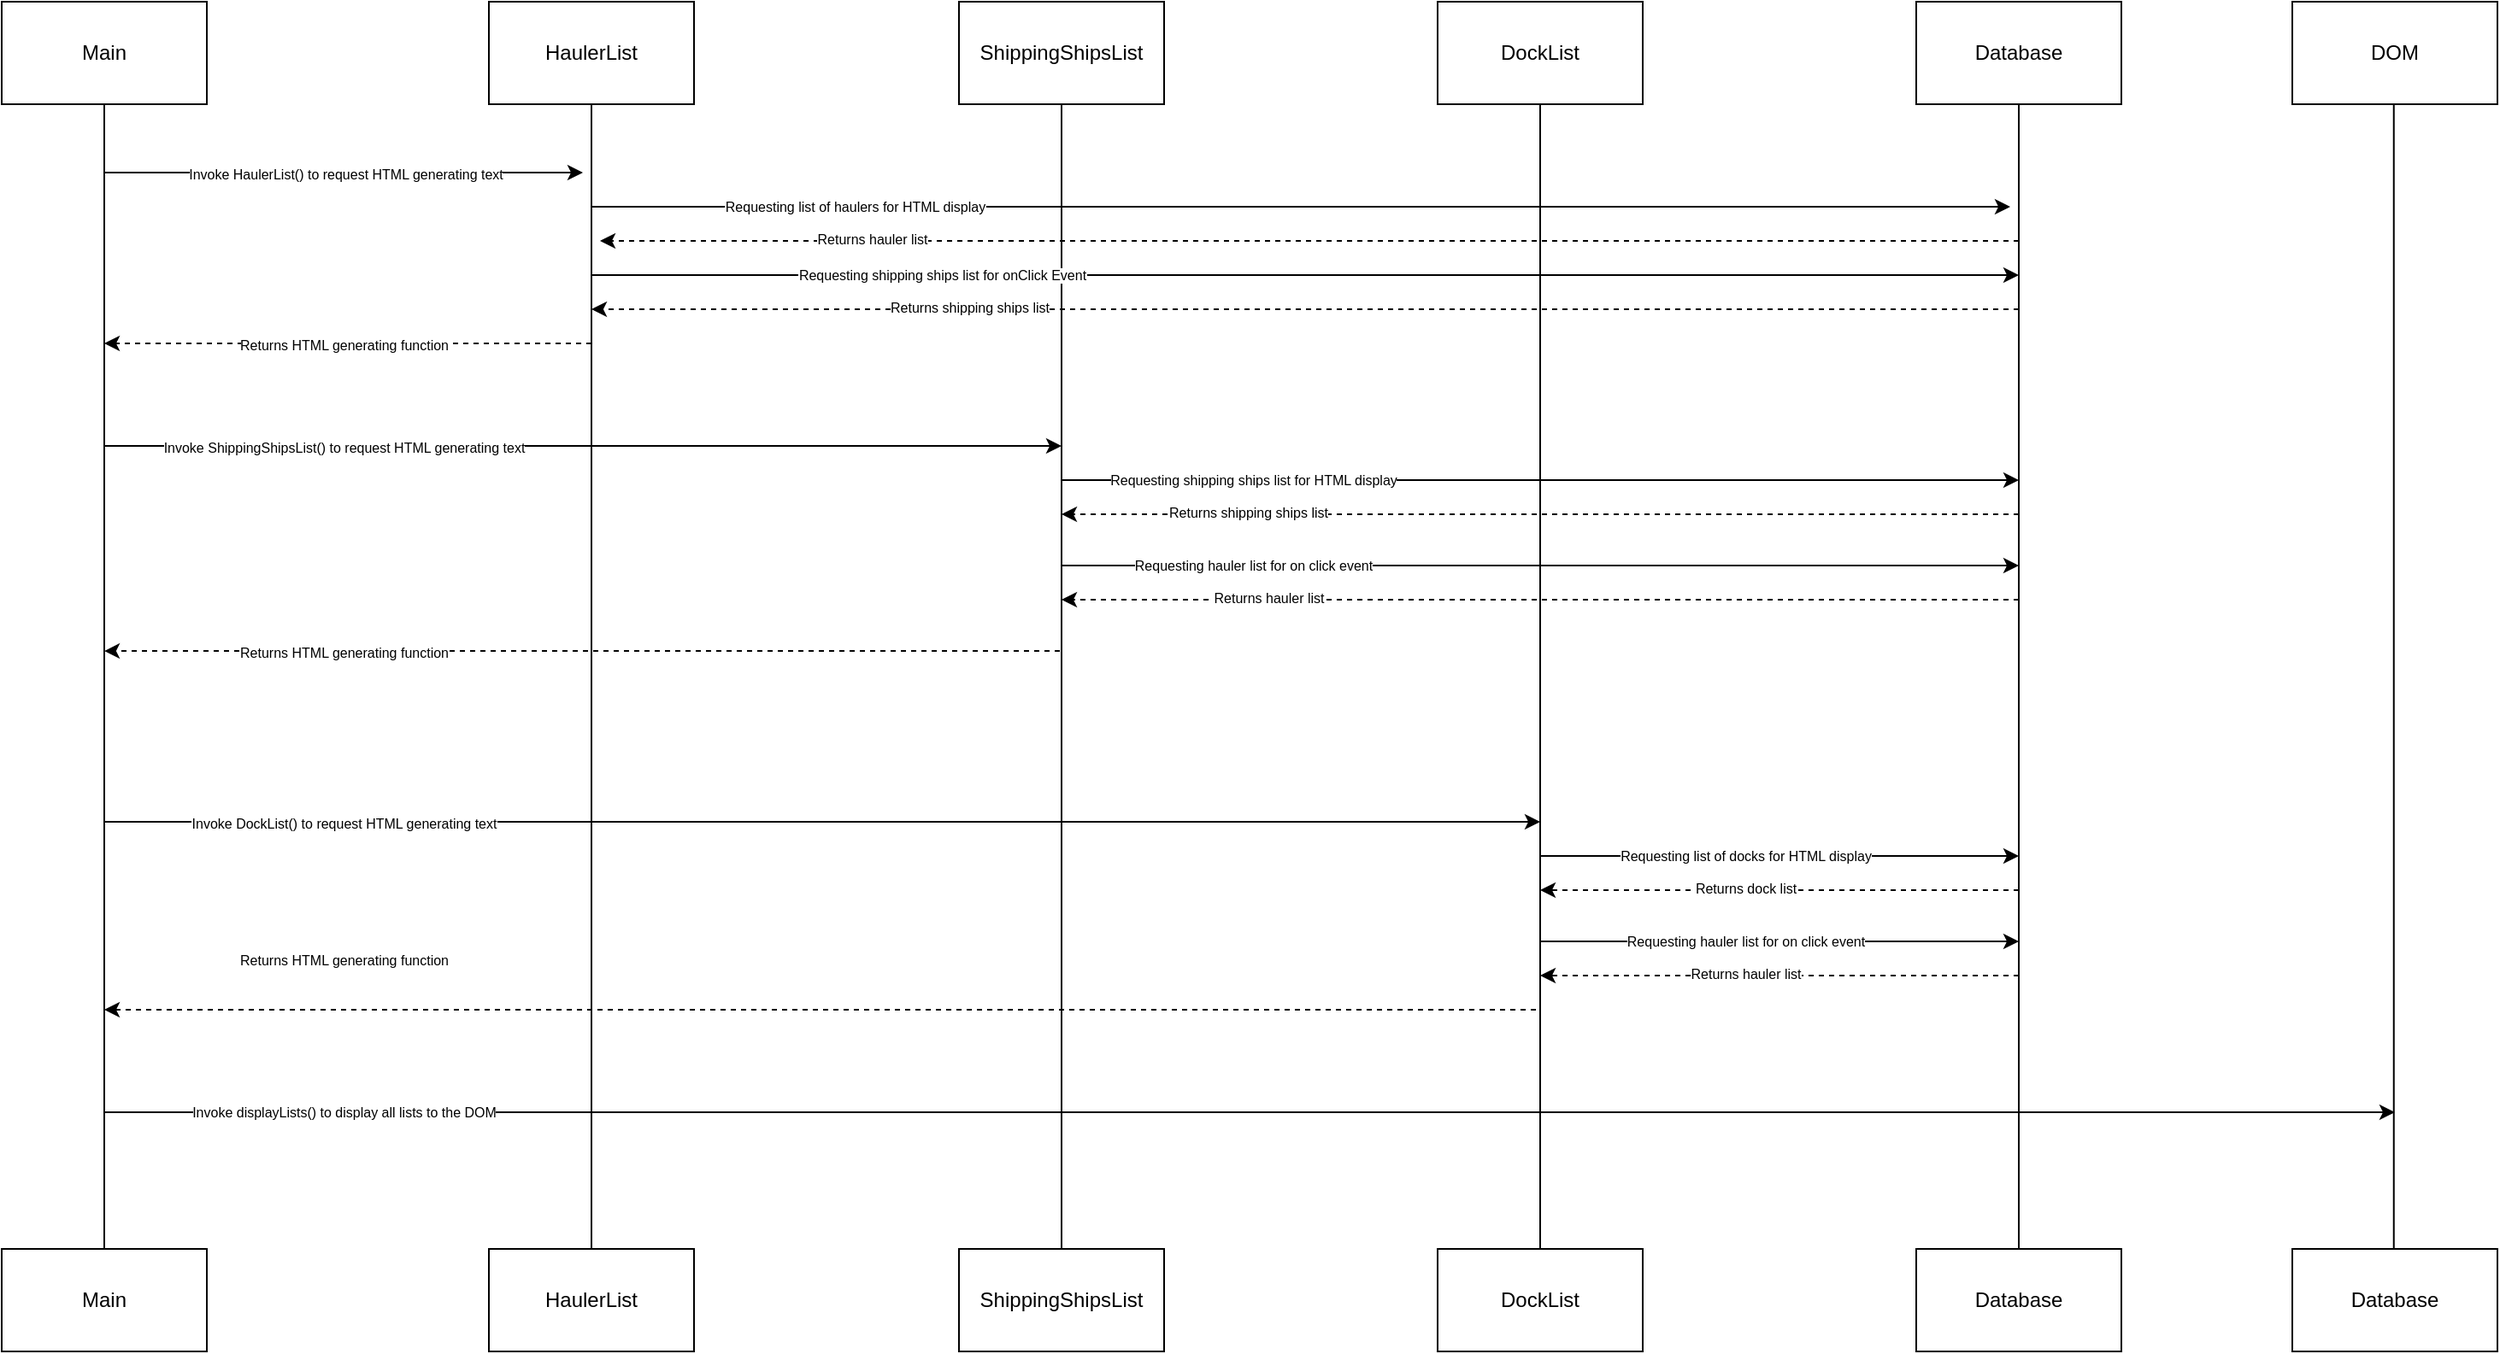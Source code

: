 <mxfile>
    <diagram id="D4BUnQSvcpvjLYHQXuB6" name="Page-1">
        <mxGraphModel dx="1661" dy="806" grid="1" gridSize="10" guides="1" tooltips="1" connect="1" arrows="1" fold="1" page="1" pageScale="1" pageWidth="850" pageHeight="1100" math="0" shadow="0">
            <root>
                <mxCell id="0"/>
                <mxCell id="1" parent="0"/>
                <mxCell id="12" style="edgeStyle=none;html=1;endArrow=none;endFill=0;" parent="1" source="2" target="3" edge="1">
                    <mxGeometry relative="1" as="geometry"/>
                </mxCell>
                <mxCell id="2" value="Main&lt;br&gt;" style="whiteSpace=wrap;html=1;" parent="1" vertex="1">
                    <mxGeometry x="80" y="90" width="120" height="60" as="geometry"/>
                </mxCell>
                <mxCell id="3" value="Main&lt;br&gt;" style="whiteSpace=wrap;html=1;" parent="1" vertex="1">
                    <mxGeometry x="80" y="820" width="120" height="60" as="geometry"/>
                </mxCell>
                <mxCell id="13" style="edgeStyle=none;html=1;entryX=0.5;entryY=0;entryDx=0;entryDy=0;endArrow=none;endFill=0;" parent="1" source="4" target="8" edge="1">
                    <mxGeometry relative="1" as="geometry"/>
                </mxCell>
                <mxCell id="4" value="ShippingShipsList" style="whiteSpace=wrap;html=1;" parent="1" vertex="1">
                    <mxGeometry x="640" y="90" width="120" height="60" as="geometry"/>
                </mxCell>
                <mxCell id="14" style="edgeStyle=none;html=1;endArrow=none;endFill=0;" parent="1" source="5" target="9" edge="1">
                    <mxGeometry relative="1" as="geometry"/>
                </mxCell>
                <mxCell id="5" value="HaulerList" style="whiteSpace=wrap;html=1;" parent="1" vertex="1">
                    <mxGeometry x="365" y="90" width="120" height="60" as="geometry"/>
                </mxCell>
                <mxCell id="15" style="edgeStyle=none;html=1;endArrow=none;endFill=0;" parent="1" source="6" target="10" edge="1">
                    <mxGeometry relative="1" as="geometry"/>
                </mxCell>
                <mxCell id="6" value="DockList" style="whiteSpace=wrap;html=1;" parent="1" vertex="1">
                    <mxGeometry x="920" y="90" width="120" height="60" as="geometry"/>
                </mxCell>
                <mxCell id="16" style="edgeStyle=none;html=1;endArrow=none;endFill=0;" parent="1" source="7" target="11" edge="1">
                    <mxGeometry relative="1" as="geometry"/>
                </mxCell>
                <mxCell id="7" value="Database" style="whiteSpace=wrap;html=1;" parent="1" vertex="1">
                    <mxGeometry x="1200" y="90" width="120" height="60" as="geometry"/>
                </mxCell>
                <mxCell id="8" value="ShippingShipsList" style="whiteSpace=wrap;html=1;" parent="1" vertex="1">
                    <mxGeometry x="640" y="820" width="120" height="60" as="geometry"/>
                </mxCell>
                <mxCell id="9" value="HaulerList" style="whiteSpace=wrap;html=1;" parent="1" vertex="1">
                    <mxGeometry x="365" y="820" width="120" height="60" as="geometry"/>
                </mxCell>
                <mxCell id="10" value="DockList" style="whiteSpace=wrap;html=1;" parent="1" vertex="1">
                    <mxGeometry x="920" y="820" width="120" height="60" as="geometry"/>
                </mxCell>
                <mxCell id="11" value="Database" style="whiteSpace=wrap;html=1;" parent="1" vertex="1">
                    <mxGeometry x="1200" y="820" width="120" height="60" as="geometry"/>
                </mxCell>
                <mxCell id="20" value="" style="edgeStyle=none;orthogonalLoop=1;jettySize=auto;html=1;" parent="1" edge="1">
                    <mxGeometry width="100" relative="1" as="geometry">
                        <mxPoint x="140" y="350" as="sourcePoint"/>
                        <mxPoint x="700" y="350" as="targetPoint"/>
                        <Array as="points"/>
                    </mxGeometry>
                </mxCell>
                <mxCell id="21" value="" style="edgeStyle=none;orthogonalLoop=1;jettySize=auto;html=1;" parent="1" edge="1">
                    <mxGeometry width="100" relative="1" as="geometry">
                        <mxPoint x="140" y="570" as="sourcePoint"/>
                        <mxPoint x="980" y="570" as="targetPoint"/>
                        <Array as="points"/>
                    </mxGeometry>
                </mxCell>
                <mxCell id="22" value="" style="edgeStyle=none;orthogonalLoop=1;jettySize=auto;html=1;" parent="1" edge="1">
                    <mxGeometry width="100" relative="1" as="geometry">
                        <mxPoint x="700" y="370" as="sourcePoint"/>
                        <mxPoint x="1260" y="370" as="targetPoint"/>
                        <Array as="points"/>
                    </mxGeometry>
                </mxCell>
                <mxCell id="63" value="Requesting shipping ships list for HTML display" style="edgeLabel;html=1;align=center;verticalAlign=middle;resizable=0;points=[];fontSize=8;" vertex="1" connectable="0" parent="22">
                    <mxGeometry x="-0.693" relative="1" as="geometry">
                        <mxPoint x="26" as="offset"/>
                    </mxGeometry>
                </mxCell>
                <mxCell id="33" value="" style="edgeStyle=none;orthogonalLoop=1;jettySize=auto;html=1;" parent="1" edge="1">
                    <mxGeometry width="100" relative="1" as="geometry">
                        <mxPoint x="140" y="190" as="sourcePoint"/>
                        <mxPoint x="420" y="190" as="targetPoint"/>
                        <Array as="points"/>
                    </mxGeometry>
                </mxCell>
                <mxCell id="57" value="&lt;font style=&quot;font-size: 8px;&quot;&gt;Invoke HaulerList() to request HTML generating text&lt;/font&gt;" style="edgeLabel;html=1;align=center;verticalAlign=middle;resizable=0;points=[];" vertex="1" connectable="0" parent="33">
                    <mxGeometry x="-0.24" y="-1" relative="1" as="geometry">
                        <mxPoint x="34" y="-1" as="offset"/>
                    </mxGeometry>
                </mxCell>
                <mxCell id="54" value="" style="edgeStyle=none;orthogonalLoop=1;jettySize=auto;html=1;dashed=1;" edge="1" parent="1">
                    <mxGeometry width="100" relative="1" as="geometry">
                        <mxPoint x="425" y="290" as="sourcePoint"/>
                        <mxPoint x="140" y="290" as="targetPoint"/>
                        <Array as="points"/>
                    </mxGeometry>
                </mxCell>
                <mxCell id="55" value="" style="edgeStyle=none;orthogonalLoop=1;jettySize=auto;html=1;dashed=1;" edge="1" parent="1">
                    <mxGeometry width="100" relative="1" as="geometry">
                        <mxPoint x="977.5" y="680" as="sourcePoint"/>
                        <mxPoint x="140" y="680" as="targetPoint"/>
                        <Array as="points"/>
                    </mxGeometry>
                </mxCell>
                <mxCell id="56" value="" style="edgeStyle=none;orthogonalLoop=1;jettySize=auto;html=1;dashed=1;" edge="1" parent="1">
                    <mxGeometry width="100" relative="1" as="geometry">
                        <mxPoint x="699" y="470" as="sourcePoint"/>
                        <mxPoint x="140" y="470.05" as="targetPoint"/>
                        <Array as="points"/>
                    </mxGeometry>
                </mxCell>
                <mxCell id="58" value="&lt;font style=&quot;font-size: 8px;&quot;&gt;Returns HTML generating function&lt;/font&gt;" style="edgeLabel;html=1;align=center;verticalAlign=middle;resizable=0;points=[];" vertex="1" connectable="0" parent="1">
                    <mxGeometry x="279.997" y="290.0" as="geometry"/>
                </mxCell>
                <mxCell id="59" value="&lt;font style=&quot;font-size: 8px;&quot;&gt;Invoke ShippingShipsList() to request HTML generating text&lt;/font&gt;" style="edgeLabel;html=1;align=center;verticalAlign=middle;resizable=0;points=[];" vertex="1" connectable="0" parent="1">
                    <mxGeometry x="279.997" y="350.0" as="geometry"/>
                </mxCell>
                <mxCell id="60" value="&lt;font style=&quot;font-size: 8px;&quot;&gt;Returns HTML generating function&lt;/font&gt;" style="edgeLabel;html=1;align=center;verticalAlign=middle;resizable=0;points=[];" vertex="1" connectable="0" parent="1">
                    <mxGeometry x="279.997" y="470.0" as="geometry"/>
                </mxCell>
                <mxCell id="61" value="&lt;font style=&quot;font-size: 8px;&quot;&gt;Invoke DockList() to request HTML generating text&lt;/font&gt;" style="edgeLabel;html=1;align=center;verticalAlign=middle;resizable=0;points=[];" vertex="1" connectable="0" parent="1">
                    <mxGeometry x="279.997" y="570.0" as="geometry"/>
                </mxCell>
                <mxCell id="62" value="&lt;font style=&quot;font-size: 8px;&quot;&gt;Returns HTML generating function&lt;/font&gt;" style="edgeLabel;html=1;align=center;verticalAlign=middle;resizable=0;points=[];" vertex="1" connectable="0" parent="1">
                    <mxGeometry x="279.997" y="650.0" as="geometry"/>
                </mxCell>
                <mxCell id="64" value="" style="edgeStyle=none;orthogonalLoop=1;jettySize=auto;html=1;dashed=1;" edge="1" parent="1">
                    <mxGeometry width="100" relative="1" as="geometry">
                        <mxPoint x="1260" y="390" as="sourcePoint"/>
                        <mxPoint x="700" y="390" as="targetPoint"/>
                        <Array as="points"/>
                    </mxGeometry>
                </mxCell>
                <mxCell id="66" value="Returns shipping ships list" style="edgeLabel;html=1;align=center;verticalAlign=middle;resizable=0;points=[];fontSize=8;" vertex="1" connectable="0" parent="64">
                    <mxGeometry x="0.656" y="-1" relative="1" as="geometry">
                        <mxPoint x="12" as="offset"/>
                    </mxGeometry>
                </mxCell>
                <mxCell id="67" value="" style="edgeStyle=none;orthogonalLoop=1;jettySize=auto;html=1;" edge="1" parent="1">
                    <mxGeometry width="100" relative="1" as="geometry">
                        <mxPoint x="425" y="210" as="sourcePoint"/>
                        <mxPoint x="1255" y="210" as="targetPoint"/>
                        <Array as="points"/>
                    </mxGeometry>
                </mxCell>
                <mxCell id="68" value="Requesting list of haulers for HTML display" style="edgeLabel;html=1;align=center;verticalAlign=middle;resizable=0;points=[];fontSize=8;" vertex="1" connectable="0" parent="67">
                    <mxGeometry x="-0.693" relative="1" as="geometry">
                        <mxPoint x="26" as="offset"/>
                    </mxGeometry>
                </mxCell>
                <mxCell id="69" value="" style="edgeStyle=none;orthogonalLoop=1;jettySize=auto;html=1;dashed=1;" edge="1" parent="1">
                    <mxGeometry width="100" relative="1" as="geometry">
                        <mxPoint x="1260" y="230" as="sourcePoint"/>
                        <mxPoint x="430" y="230" as="targetPoint"/>
                        <Array as="points"/>
                    </mxGeometry>
                </mxCell>
                <mxCell id="70" value="Returns hauler list" style="edgeLabel;html=1;align=center;verticalAlign=middle;resizable=0;points=[];fontSize=8;" vertex="1" connectable="0" parent="69">
                    <mxGeometry x="0.656" y="-1" relative="1" as="geometry">
                        <mxPoint x="16" as="offset"/>
                    </mxGeometry>
                </mxCell>
                <mxCell id="75" value="" style="edgeStyle=none;orthogonalLoop=1;jettySize=auto;html=1;" edge="1" parent="1">
                    <mxGeometry width="100" relative="1" as="geometry">
                        <mxPoint x="980" y="590" as="sourcePoint"/>
                        <mxPoint x="1260" y="590" as="targetPoint"/>
                        <Array as="points"/>
                    </mxGeometry>
                </mxCell>
                <mxCell id="76" value="Requesting list of docks for HTML display" style="edgeLabel;html=1;align=center;verticalAlign=middle;resizable=0;points=[];fontSize=8;" vertex="1" connectable="0" parent="75">
                    <mxGeometry x="-0.693" relative="1" as="geometry">
                        <mxPoint x="77" as="offset"/>
                    </mxGeometry>
                </mxCell>
                <mxCell id="77" value="" style="edgeStyle=none;orthogonalLoop=1;jettySize=auto;html=1;dashed=1;" edge="1" parent="1">
                    <mxGeometry width="100" relative="1" as="geometry">
                        <mxPoint x="1260" y="610" as="sourcePoint"/>
                        <mxPoint x="980" y="610" as="targetPoint"/>
                        <Array as="points"/>
                    </mxGeometry>
                </mxCell>
                <mxCell id="78" value="Returns dock list" style="edgeLabel;html=1;align=center;verticalAlign=middle;resizable=0;points=[];fontSize=8;" vertex="1" connectable="0" parent="77">
                    <mxGeometry x="0.656" y="-1" relative="1" as="geometry">
                        <mxPoint x="72" as="offset"/>
                    </mxGeometry>
                </mxCell>
                <mxCell id="80" value="DOM" style="whiteSpace=wrap;html=1;" vertex="1" parent="1">
                    <mxGeometry x="1420" y="90" width="120" height="60" as="geometry"/>
                </mxCell>
                <mxCell id="81" style="edgeStyle=none;html=1;endArrow=none;endFill=0;" edge="1" parent="1">
                    <mxGeometry relative="1" as="geometry">
                        <mxPoint x="1479.38" y="150" as="sourcePoint"/>
                        <mxPoint x="1479.38" y="820" as="targetPoint"/>
                    </mxGeometry>
                </mxCell>
                <mxCell id="82" value="Database" style="whiteSpace=wrap;html=1;" vertex="1" parent="1">
                    <mxGeometry x="1420" y="820" width="120" height="60" as="geometry"/>
                </mxCell>
                <mxCell id="83" value="" style="edgeStyle=none;orthogonalLoop=1;jettySize=auto;html=1;" edge="1" parent="1">
                    <mxGeometry width="100" relative="1" as="geometry">
                        <mxPoint x="140" y="740" as="sourcePoint"/>
                        <mxPoint x="1480" y="740" as="targetPoint"/>
                        <Array as="points"/>
                    </mxGeometry>
                </mxCell>
                <mxCell id="84" value="Invoke displayLists() to display all lists to the DOM" style="edgeLabel;html=1;align=center;verticalAlign=middle;resizable=0;points=[];fontSize=8;" vertex="1" connectable="0" parent="83">
                    <mxGeometry x="-0.84" y="-2" relative="1" as="geometry">
                        <mxPoint x="33" y="-2" as="offset"/>
                    </mxGeometry>
                </mxCell>
                <mxCell id="85" value="" style="edgeStyle=none;orthogonalLoop=1;jettySize=auto;html=1;" edge="1" parent="1">
                    <mxGeometry width="100" relative="1" as="geometry">
                        <mxPoint x="425" y="250" as="sourcePoint"/>
                        <mxPoint x="1260" y="250" as="targetPoint"/>
                        <Array as="points"/>
                    </mxGeometry>
                </mxCell>
                <mxCell id="86" value="Requesting shipping ships list for onClick Event" style="edgeLabel;html=1;align=center;verticalAlign=middle;resizable=0;points=[];fontSize=8;" vertex="1" connectable="0" parent="85">
                    <mxGeometry x="-0.693" relative="1" as="geometry">
                        <mxPoint x="77" as="offset"/>
                    </mxGeometry>
                </mxCell>
                <mxCell id="87" value="" style="edgeStyle=none;orthogonalLoop=1;jettySize=auto;html=1;dashed=1;" edge="1" parent="1">
                    <mxGeometry width="100" relative="1" as="geometry">
                        <mxPoint x="1260" y="270" as="sourcePoint"/>
                        <mxPoint x="425" y="270" as="targetPoint"/>
                        <Array as="points"/>
                    </mxGeometry>
                </mxCell>
                <mxCell id="88" value="Returns shipping ships list" style="edgeLabel;html=1;align=center;verticalAlign=middle;resizable=0;points=[];fontSize=8;" vertex="1" connectable="0" parent="87">
                    <mxGeometry x="0.656" y="-1" relative="1" as="geometry">
                        <mxPoint x="77" as="offset"/>
                    </mxGeometry>
                </mxCell>
                <mxCell id="91" value="" style="edgeStyle=none;orthogonalLoop=1;jettySize=auto;html=1;" edge="1" parent="1">
                    <mxGeometry width="100" relative="1" as="geometry">
                        <mxPoint x="700" y="420" as="sourcePoint"/>
                        <mxPoint x="1260" y="420" as="targetPoint"/>
                        <Array as="points"/>
                    </mxGeometry>
                </mxCell>
                <mxCell id="92" value="Requesting hauler list for on click event" style="edgeLabel;html=1;align=center;verticalAlign=middle;resizable=0;points=[];fontSize=8;" vertex="1" connectable="0" parent="91">
                    <mxGeometry x="-0.693" relative="1" as="geometry">
                        <mxPoint x="26" as="offset"/>
                    </mxGeometry>
                </mxCell>
                <mxCell id="93" value="" style="edgeStyle=none;orthogonalLoop=1;jettySize=auto;html=1;dashed=1;" edge="1" parent="1">
                    <mxGeometry width="100" relative="1" as="geometry">
                        <mxPoint x="1260" y="440" as="sourcePoint"/>
                        <mxPoint x="700" y="440" as="targetPoint"/>
                        <Array as="points"/>
                    </mxGeometry>
                </mxCell>
                <mxCell id="94" value="Returns hauler list" style="edgeLabel;html=1;align=center;verticalAlign=middle;resizable=0;points=[];fontSize=8;" vertex="1" connectable="0" parent="93">
                    <mxGeometry x="0.656" y="-1" relative="1" as="geometry">
                        <mxPoint x="24" as="offset"/>
                    </mxGeometry>
                </mxCell>
                <mxCell id="95" value="" style="edgeStyle=none;orthogonalLoop=1;jettySize=auto;html=1;" edge="1" parent="1">
                    <mxGeometry width="100" relative="1" as="geometry">
                        <mxPoint x="980" y="640" as="sourcePoint"/>
                        <mxPoint x="1260" y="640" as="targetPoint"/>
                        <Array as="points"/>
                    </mxGeometry>
                </mxCell>
                <mxCell id="96" value="Requesting hauler list for on click event" style="edgeLabel;html=1;align=center;verticalAlign=middle;resizable=0;points=[];fontSize=8;" vertex="1" connectable="0" parent="95">
                    <mxGeometry x="-0.693" relative="1" as="geometry">
                        <mxPoint x="77" as="offset"/>
                    </mxGeometry>
                </mxCell>
                <mxCell id="97" value="" style="edgeStyle=none;orthogonalLoop=1;jettySize=auto;html=1;dashed=1;" edge="1" parent="1">
                    <mxGeometry width="100" relative="1" as="geometry">
                        <mxPoint x="1260" y="660.0" as="sourcePoint"/>
                        <mxPoint x="980" y="660.0" as="targetPoint"/>
                        <Array as="points"/>
                    </mxGeometry>
                </mxCell>
                <mxCell id="98" value="Returns hauler list" style="edgeLabel;html=1;align=center;verticalAlign=middle;resizable=0;points=[];fontSize=8;" vertex="1" connectable="0" parent="97">
                    <mxGeometry x="0.656" y="-1" relative="1" as="geometry">
                        <mxPoint x="72" as="offset"/>
                    </mxGeometry>
                </mxCell>
            </root>
        </mxGraphModel>
    </diagram>
</mxfile>